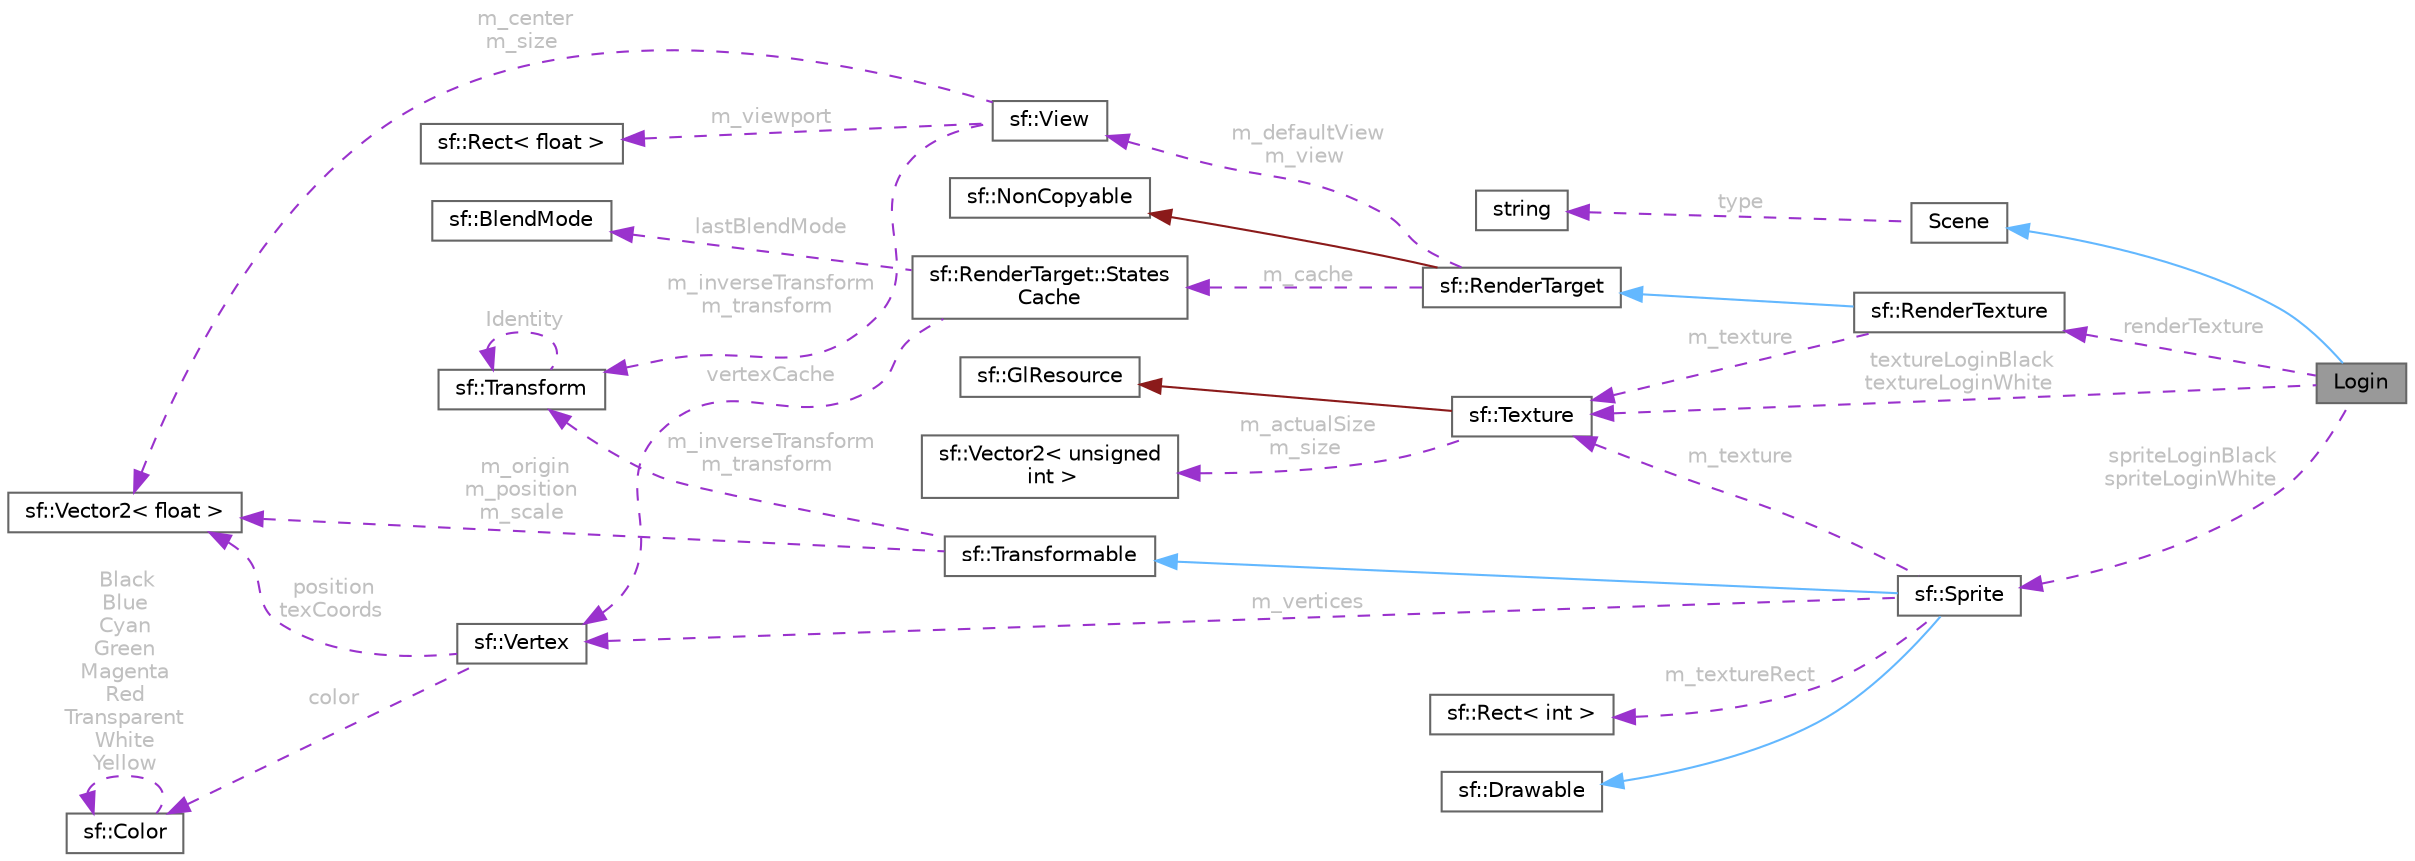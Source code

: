digraph "Login"
{
 // INTERACTIVE_SVG=YES
 // LATEX_PDF_SIZE
  bgcolor="transparent";
  edge [fontname=Helvetica,fontsize=10,labelfontname=Helvetica,labelfontsize=10];
  node [fontname=Helvetica,fontsize=10,shape=box,height=0.2,width=0.4];
  rankdir="LR";
  Node1 [id="Node000001",label="Login",height=0.2,width=0.4,color="gray40", fillcolor="grey60", style="filled", fontcolor="black",tooltip=" "];
  Node2 -> Node1 [id="edge29_Node000001_Node000002",dir="back",color="steelblue1",style="solid",tooltip=" "];
  Node2 [id="Node000002",label="Scene",height=0.2,width=0.4,color="gray40", fillcolor="white", style="filled",URL="$a01593.html",tooltip=" "];
  Node3 -> Node2 [id="edge30_Node000002_Node000003",dir="back",color="darkorchid3",style="dashed",tooltip=" ",label=" type",fontcolor="grey" ];
  Node3 [id="Node000003",label="string",height=0.2,width=0.4,color="gray40", fillcolor="white", style="filled",tooltip=" "];
  Node4 -> Node1 [id="edge31_Node000001_Node000004",dir="back",color="darkorchid3",style="dashed",tooltip=" ",label=" textureLoginBlack\ntextureLoginWhite",fontcolor="grey" ];
  Node4 [id="Node000004",label="sf::Texture",height=0.2,width=0.4,color="gray40", fillcolor="white", style="filled",URL="$a01785.html",tooltip="Image living on the graphics card that can be used for drawing."];
  Node5 -> Node4 [id="edge32_Node000004_Node000005",dir="back",color="firebrick4",style="solid",tooltip=" "];
  Node5 [id="Node000005",label="sf::GlResource",height=0.2,width=0.4,color="gray40", fillcolor="white", style="filled",URL="$a02033.html",tooltip="Base class for classes that require an OpenGL context."];
  Node6 -> Node4 [id="edge33_Node000004_Node000006",dir="back",color="darkorchid3",style="dashed",tooltip=" ",label=" m_actualSize\nm_size",fontcolor="grey" ];
  Node6 [id="Node000006",label="sf::Vector2\< unsigned\l int \>",height=0.2,width=0.4,color="gray40", fillcolor="white", style="filled",URL="$a01953.html",tooltip=" "];
  Node7 -> Node1 [id="edge34_Node000001_Node000007",dir="back",color="darkorchid3",style="dashed",tooltip=" ",label=" spriteLoginBlack\nspriteLoginWhite",fontcolor="grey" ];
  Node7 [id="Node000007",label="sf::Sprite",height=0.2,width=0.4,color="gray40", fillcolor="white", style="filled",URL="$a01777.html",tooltip="Drawable representation of a texture, with its own transformations, color, etc."];
  Node8 -> Node7 [id="edge35_Node000007_Node000008",dir="back",color="steelblue1",style="solid",tooltip=" "];
  Node8 [id="Node000008",label="sf::Drawable",height=0.2,width=0.4,color="gray40", fillcolor="white", style="filled",URL="$a01693.html",tooltip="Abstract base class for objects that can be drawn to a render target."];
  Node9 -> Node7 [id="edge36_Node000007_Node000009",dir="back",color="steelblue1",style="solid",tooltip=" "];
  Node9 [id="Node000009",label="sf::Transformable",height=0.2,width=0.4,color="gray40", fillcolor="white", style="filled",URL="$a01793.html",tooltip="Decomposed transform defined by a position, a rotation and a scale."];
  Node10 -> Node9 [id="edge37_Node000009_Node000010",dir="back",color="darkorchid3",style="dashed",tooltip=" ",label=" m_origin\nm_position\nm_scale",fontcolor="grey" ];
  Node10 [id="Node000010",label="sf::Vector2\< float \>",height=0.2,width=0.4,color="gray40", fillcolor="white", style="filled",URL="$a01953.html",tooltip=" "];
  Node11 -> Node9 [id="edge38_Node000009_Node000011",dir="back",color="darkorchid3",style="dashed",tooltip=" ",label=" m_inverseTransform\nm_transform",fontcolor="grey" ];
  Node11 [id="Node000011",label="sf::Transform",height=0.2,width=0.4,color="gray40", fillcolor="white", style="filled",URL="$a01789.html",tooltip="Define a 3x3 transform matrix."];
  Node11 -> Node11 [id="edge39_Node000011_Node000011",dir="back",color="darkorchid3",style="dashed",tooltip=" ",label=" Identity",fontcolor="grey" ];
  Node12 -> Node7 [id="edge40_Node000007_Node000012",dir="back",color="darkorchid3",style="dashed",tooltip=" ",label=" m_vertices",fontcolor="grey" ];
  Node12 [id="Node000012",label="sf::Vertex",height=0.2,width=0.4,color="gray40", fillcolor="white", style="filled",URL="$a01797.html",tooltip="Define a point with color and texture coordinates."];
  Node10 -> Node12 [id="edge41_Node000012_Node000010",dir="back",color="darkorchid3",style="dashed",tooltip=" ",label=" position\ntexCoords",fontcolor="grey" ];
  Node13 -> Node12 [id="edge42_Node000012_Node000013",dir="back",color="darkorchid3",style="dashed",tooltip=" ",label=" color",fontcolor="grey" ];
  Node13 [id="Node000013",label="sf::Color",height=0.2,width=0.4,color="gray40", fillcolor="white", style="filled",URL="$a01685.html",tooltip="Utility class for manipulating RGBA colors."];
  Node13 -> Node13 [id="edge43_Node000013_Node000013",dir="back",color="darkorchid3",style="dashed",tooltip=" ",label=" Black\nBlue\nCyan\nGreen\nMagenta\nRed\nTransparent\nWhite\nYellow",fontcolor="grey" ];
  Node4 -> Node7 [id="edge44_Node000007_Node000004",dir="back",color="darkorchid3",style="dashed",tooltip=" ",label=" m_texture",fontcolor="grey" ];
  Node14 -> Node7 [id="edge45_Node000007_Node000014",dir="back",color="darkorchid3",style="dashed",tooltip=" ",label=" m_textureRect",fontcolor="grey" ];
  Node14 [id="Node000014",label="sf::Rect\< int \>",height=0.2,width=0.4,color="gray40", fillcolor="white", style="filled",URL="$a01737.html",tooltip=" "];
  Node15 -> Node1 [id="edge46_Node000001_Node000015",dir="back",color="darkorchid3",style="dashed",tooltip=" ",label=" renderTexture",fontcolor="grey" ];
  Node15 [id="Node000015",label="sf::RenderTexture",height=0.2,width=0.4,color="gray40", fillcolor="white", style="filled",URL="$a01757.html",tooltip="Target for off-screen 2D rendering into a texture."];
  Node16 -> Node15 [id="edge47_Node000015_Node000016",dir="back",color="steelblue1",style="solid",tooltip=" "];
  Node16 [id="Node000016",label="sf::RenderTarget",height=0.2,width=0.4,color="gray40", fillcolor="white", style="filled",URL="$a01749.html",tooltip="Base class for all render targets (window, texture, ...)"];
  Node17 -> Node16 [id="edge48_Node000016_Node000017",dir="back",color="firebrick4",style="solid",tooltip=" "];
  Node17 [id="Node000017",label="sf::NonCopyable",height=0.2,width=0.4,color="gray40", fillcolor="white", style="filled",URL="$a01897.html",tooltip="Utility class that makes any derived class non-copyable."];
  Node18 -> Node16 [id="edge49_Node000016_Node000018",dir="back",color="darkorchid3",style="dashed",tooltip=" ",label=" m_defaultView\nm_view",fontcolor="grey" ];
  Node18 [id="Node000018",label="sf::View",height=0.2,width=0.4,color="gray40", fillcolor="white", style="filled",URL="$a01809.html",tooltip="2D camera that defines what region is shown on screen"];
  Node10 -> Node18 [id="edge50_Node000018_Node000010",dir="back",color="darkorchid3",style="dashed",tooltip=" ",label=" m_center\nm_size",fontcolor="grey" ];
  Node19 -> Node18 [id="edge51_Node000018_Node000019",dir="back",color="darkorchid3",style="dashed",tooltip=" ",label=" m_viewport",fontcolor="grey" ];
  Node19 [id="Node000019",label="sf::Rect\< float \>",height=0.2,width=0.4,color="gray40", fillcolor="white", style="filled",URL="$a01737.html",tooltip=" "];
  Node11 -> Node18 [id="edge52_Node000018_Node000011",dir="back",color="darkorchid3",style="dashed",tooltip=" ",label=" m_inverseTransform\nm_transform",fontcolor="grey" ];
  Node20 -> Node16 [id="edge53_Node000016_Node000020",dir="back",color="darkorchid3",style="dashed",tooltip=" ",label=" m_cache",fontcolor="grey" ];
  Node20 [id="Node000020",label="sf::RenderTarget::States\lCache",height=0.2,width=0.4,color="gray40", fillcolor="white", style="filled",URL="$a01753.html",tooltip="Render states cache."];
  Node21 -> Node20 [id="edge54_Node000020_Node000021",dir="back",color="darkorchid3",style="dashed",tooltip=" ",label=" lastBlendMode",fontcolor="grey" ];
  Node21 [id="Node000021",label="sf::BlendMode",height=0.2,width=0.4,color="gray40", fillcolor="white", style="filled",URL="$a01677.html",tooltip="Blending modes for drawing."];
  Node12 -> Node20 [id="edge55_Node000020_Node000012",dir="back",color="darkorchid3",style="dashed",tooltip=" ",label=" vertexCache",fontcolor="grey" ];
  Node4 -> Node15 [id="edge56_Node000015_Node000004",dir="back",color="darkorchid3",style="dashed",tooltip=" ",label=" m_texture",fontcolor="grey" ];
}
